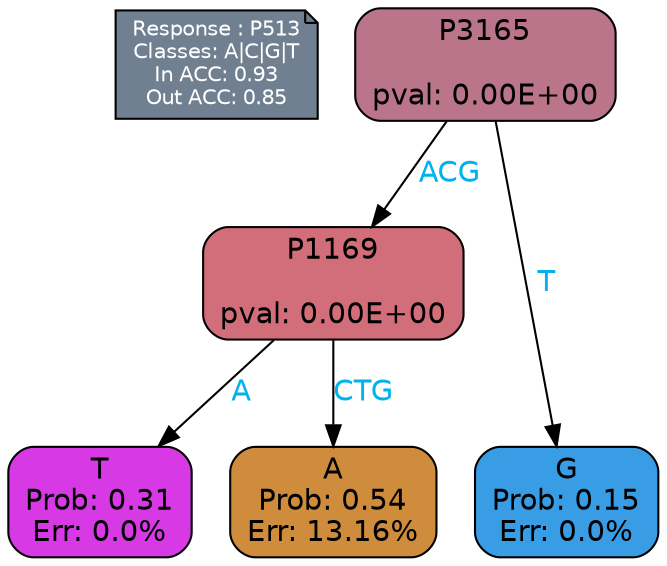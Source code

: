 digraph Tree {
node [shape=box, style="filled, rounded", color="black", fontname=helvetica] ;
graph [ranksep=equally, splines=polylines, bgcolor=transparent, dpi=600] ;
edge [fontname=helvetica] ;
LEGEND [label="Response : P513
Classes: A|C|G|T
In ACC: 0.93
Out ACC: 0.85
",shape=note,align=left,style=filled,fillcolor="slategray",fontcolor="white",fontsize=10];1 [label="P3165

pval: 0.00E+00", fillcolor="#ba758b"] ;
2 [label="P1169

pval: 0.00E+00", fillcolor="#d26d7a"] ;
3 [label="T
Prob: 0.31
Err: 0.0%", fillcolor="#d739e5"] ;
4 [label="A
Prob: 0.54
Err: 13.16%", fillcolor="#cf8c3d"] ;
5 [label="G
Prob: 0.15
Err: 0.0%", fillcolor="#399de5"] ;
1 -> 2 [label="ACG",fontcolor=deepskyblue2] ;
1 -> 5 [label="T",fontcolor=deepskyblue2] ;
2 -> 3 [label="A",fontcolor=deepskyblue2] ;
2 -> 4 [label="CTG",fontcolor=deepskyblue2] ;
{rank = same; 3;4;5;}{rank = same; LEGEND;1;}}
